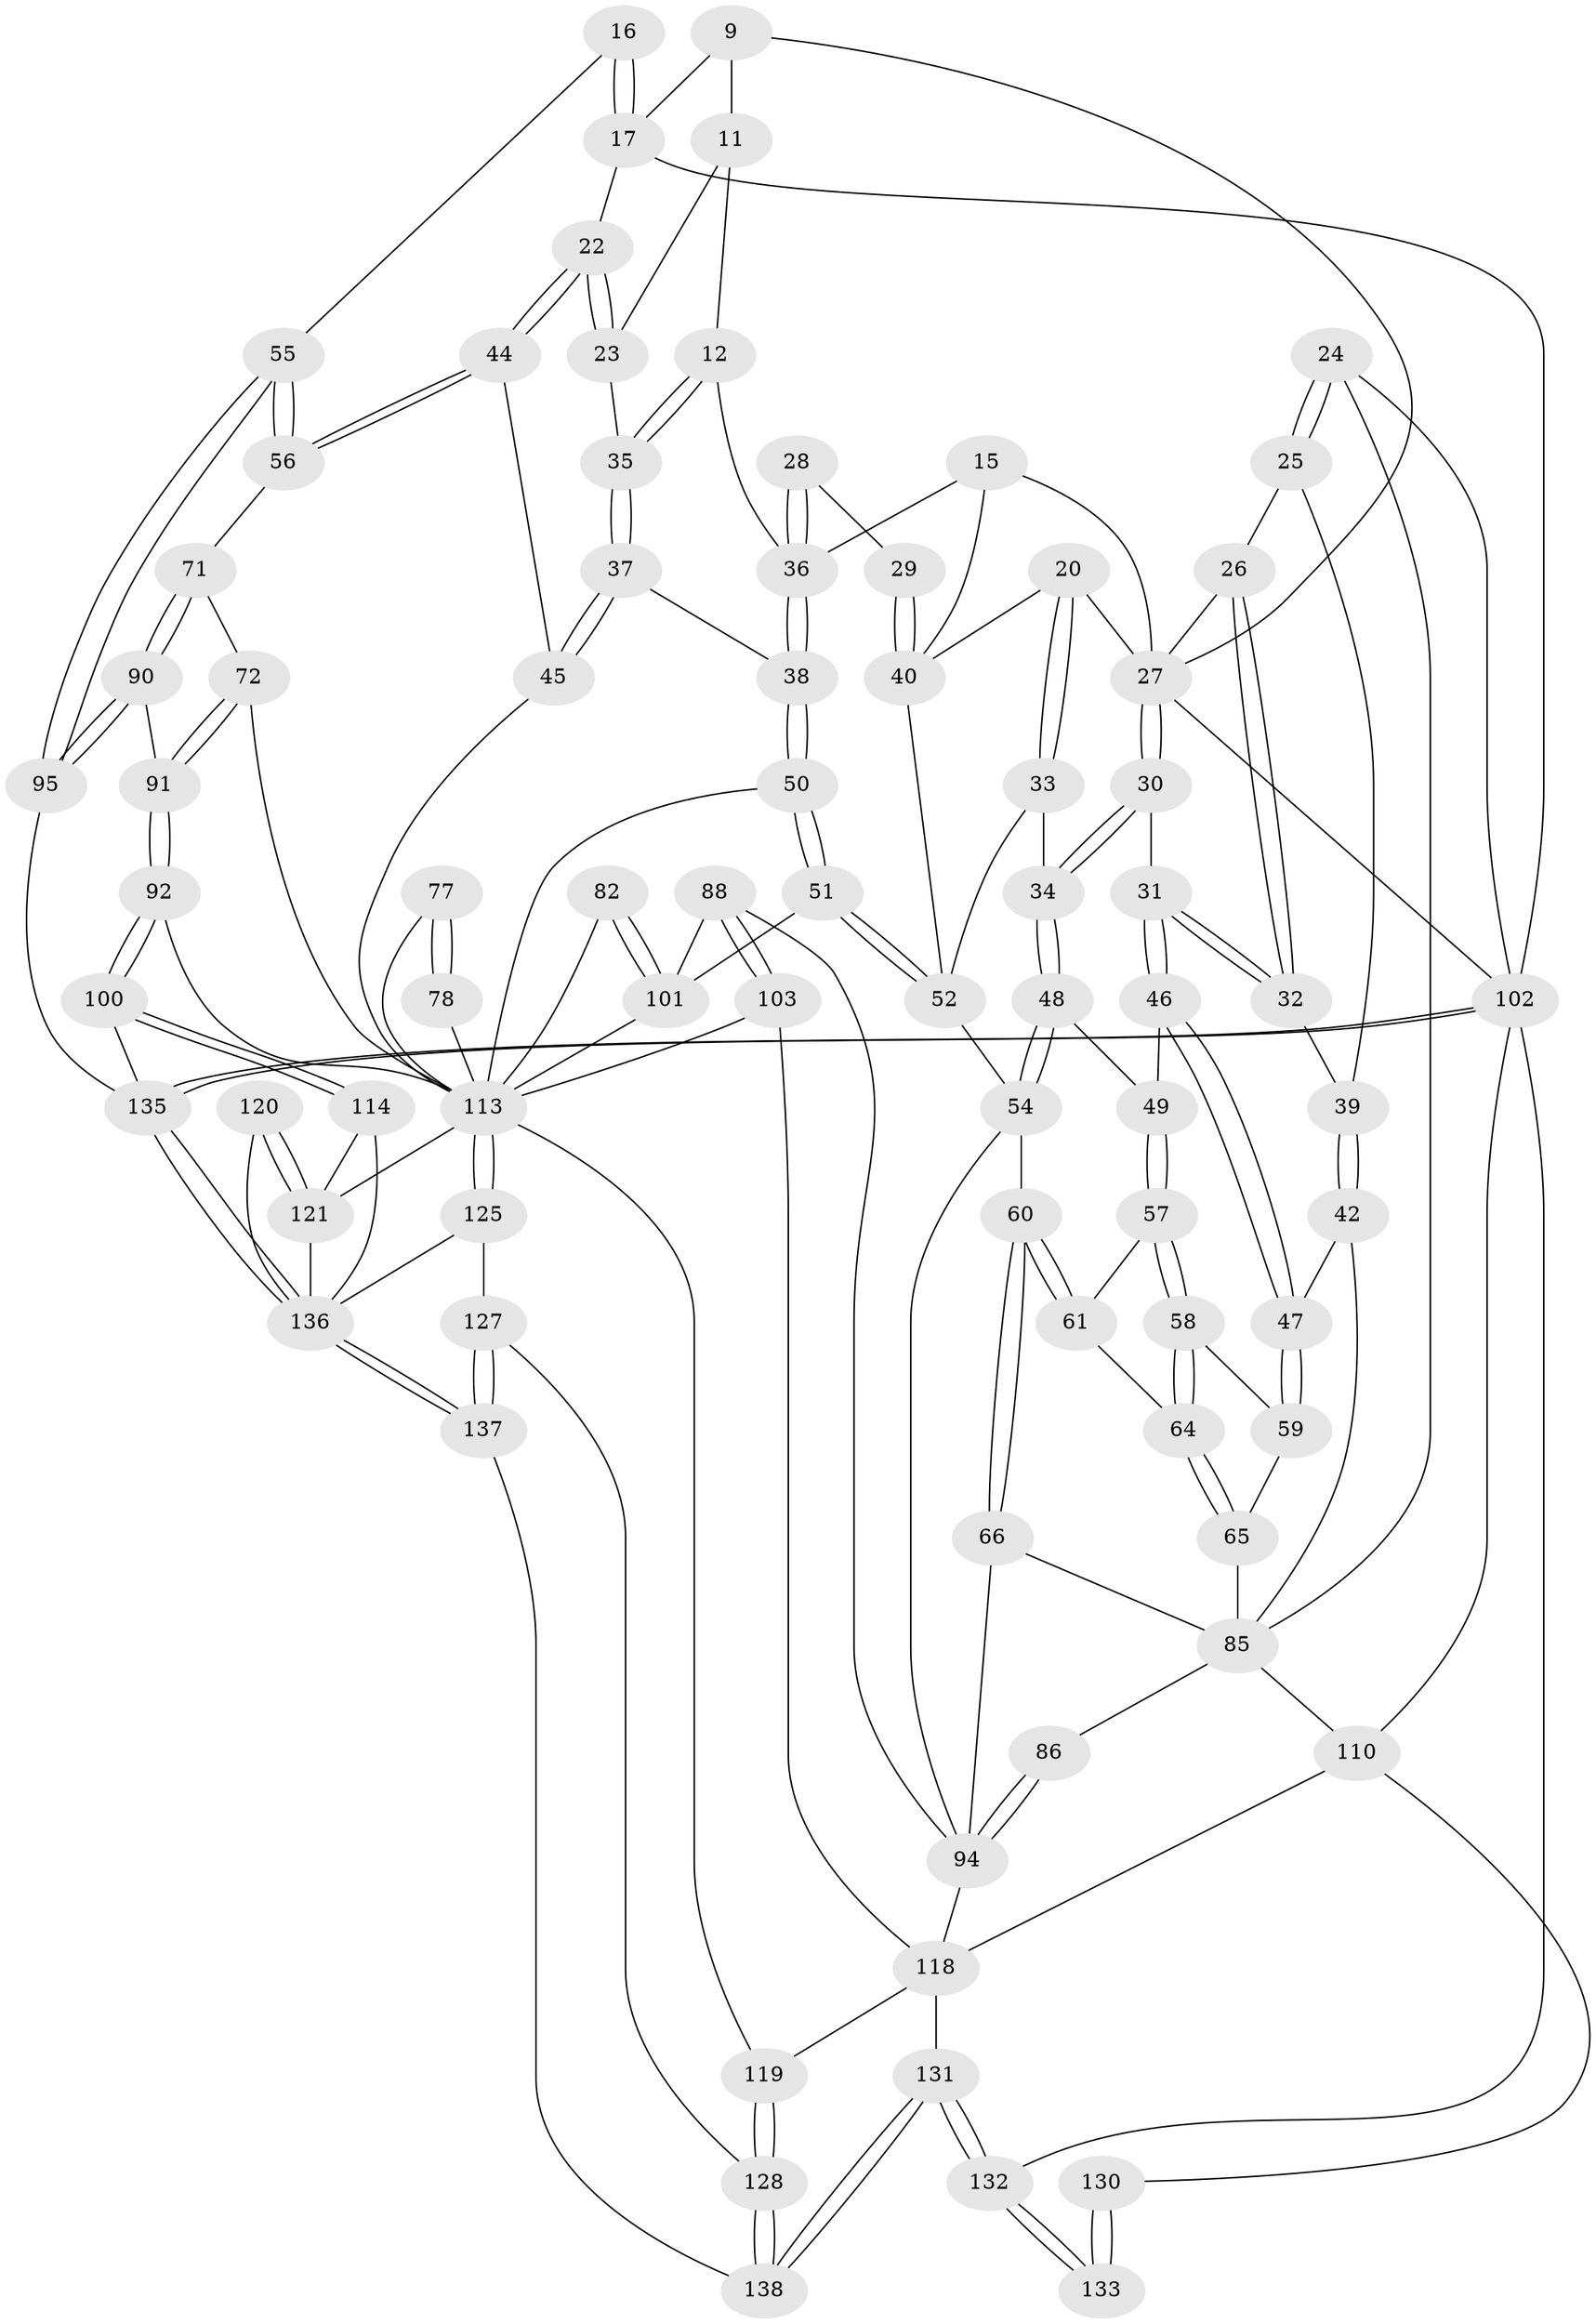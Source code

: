 // original degree distribution, {3: 0.021739130434782608, 6: 0.21739130434782608, 4: 0.21739130434782608, 5: 0.5434782608695652}
// Generated by graph-tools (version 1.1) at 2025/07/03/04/25 22:07:08]
// undirected, 82 vertices, 190 edges
graph export_dot {
graph [start="1"]
  node [color=gray90,style=filled];
  9 [pos="+0.8529917745635307+0.07773777052200055",super="+7"];
  11 [pos="+0.6816266834862997+0",super="+10"];
  12 [pos="+0.6408168650274515+0.07759485883114109"];
  15 [pos="+0.392029180376432+0"];
  16 [pos="+1+0"];
  17 [pos="+0.9915418397923375+0.04886542741040313",super="+8+2"];
  20 [pos="+0.271427281415777+0.15436163363577401"];
  22 [pos="+0.8976947083312625+0.22697805124869522"];
  23 [pos="+0.8241503492347027+0.13909558741290604"];
  24 [pos="+0+0.014641452902578494"];
  25 [pos="+0.011070946901410944+0.12286154997496607"];
  26 [pos="+0.1196501519181291+0.09097028144119462"];
  27 [pos="+0.1512090871818184+0.07448952236418503",super="+21"];
  28 [pos="+0.484366544795769+0.165338621301406"];
  29 [pos="+0.43766623448522124+0.2087689094169776"];
  30 [pos="+0.1709307340850257+0.20602387605707334"];
  31 [pos="+0.08821687832783283+0.2074989896975822"];
  32 [pos="+0.0880116233090798+0.20720564472085798"];
  33 [pos="+0.22059715143632908+0.23235001749210937"];
  34 [pos="+0.19950295021172584+0.23579571651302952"];
  35 [pos="+0.7111110510518664+0.16314739706942724"];
  36 [pos="+0.5848475600448598+0.23050767022203053",super="+13+14"];
  37 [pos="+0.6815214823976676+0.27063486108650625"];
  38 [pos="+0.6061711577348613+0.2947808402765935"];
  39 [pos="+0.04561217371310179+0.17546762493132265"];
  40 [pos="+0.4023351880745838+0.28788706881516146",super="+19+18"];
  42 [pos="+0+0.30086748853353723"];
  44 [pos="+0.9155273121063968+0.28126343676844656"];
  45 [pos="+0.8145087006033014+0.3356719828558801"];
  46 [pos="+0.06647744963233207+0.264229139011102"];
  47 [pos="+0+0.30123066475216453"];
  48 [pos="+0.18266020194805205+0.26859460198728863"];
  49 [pos="+0.14764008187833852+0.30040022521803117"];
  50 [pos="+0.5580451500206611+0.3500886265869481"];
  51 [pos="+0.43752578207259785+0.3752641485590732"];
  52 [pos="+0.4114768761754807+0.3651544719389359",super="+41"];
  54 [pos="+0.24382944974360962+0.36198106305482863",super="+53"];
  55 [pos="+1+0.35704582036892835"];
  56 [pos="+1+0.34354777415585974"];
  57 [pos="+0.14679084936867606+0.30423337920815263"];
  58 [pos="+0.048572172232336286+0.3516909203112222"];
  59 [pos="+0.034222749623251066+0.34519186160306026"];
  60 [pos="+0.16814197197041023+0.39815388657378803"];
  61 [pos="+0.1514822710340105+0.3535929839181571"];
  64 [pos="+0.06129616005319837+0.36424088782286984"];
  65 [pos="+0.0989762349905882+0.43269154589130954",super="+62"];
  66 [pos="+0.1544150110245441+0.4411056376512448"];
  71 [pos="+0.9014584071945654+0.4901526876068148"];
  72 [pos="+0.8493428528053854+0.4853174318099518"];
  77 [pos="+0.7290702228938175+0.45263576155245316",super="+76"];
  78 [pos="+0.7523575014448798+0.5809655567790513"];
  82 [pos="+0.5199424378285483+0.5651644590122126"];
  85 [pos="+0+0.6670031688493144",super="+63+43+84+67"];
  86 [pos="+0.20700061836400452+0.585808783189595"];
  88 [pos="+0.38940678182438304+0.598025874061088"];
  90 [pos="+0.9246594591618742+0.5569735035689469"];
  91 [pos="+0.8769352327438059+0.5897101146202356"];
  92 [pos="+0.8236000532538394+0.6571796860678001"];
  94 [pos="+0.22784287661839445+0.602851651094775",super="+89+74+75"];
  95 [pos="+1+0.6376131879019903"];
  100 [pos="+0.8726965841131051+0.6938251205624308"];
  101 [pos="+0.4919295678967245+0.6818909925831548",super="+87+83"];
  102 [pos="+1+1",super="+97"];
  103 [pos="+0.36515103623418865+0.6578908463297163"];
  110 [pos="+0+0.7653868209579422",super="+96"];
  113 [pos="+0.5860455032277794+0.8109445214156482",super="+108+81+79+70+69+68+73+93"];
  114 [pos="+0.8250879936905072+0.8356756796711448"];
  118 [pos="+0.16783743019609926+0.8382403882871595",super="+109+105+116"];
  119 [pos="+0.44510589993578403+0.827355042258063"];
  120 [pos="+0.7137701783399978+0.8883962642029477"];
  121 [pos="+0.7127408327541731+0.8894444061739172",super="+112+111+115"];
  125 [pos="+0.6171274287366805+0.9181957602000467"];
  127 [pos="+0.5670892238634166+0.9395007799234768"];
  128 [pos="+0.4980281032964063+0.9450634544174654"];
  130 [pos="+0.1546993000861626+0.8672805390352367",super="+129"];
  131 [pos="+0.2469166061782182+1",super="+117"];
  132 [pos="+0.2063538909573854+1"];
  133 [pos="+0.11716891883108586+1"];
  135 [pos="+1+1",super="+122+99"];
  136 [pos="+0.76744869562485+1",super="+134+126+123"];
  137 [pos="+0.6105020516801108+1"];
  138 [pos="+0.45345393935288647+1"];
  9 -- 11 [weight=2];
  9 -- 17;
  9 -- 27;
  11 -- 12;
  11 -- 23;
  12 -- 35;
  12 -- 35;
  12 -- 36;
  15 -- 36;
  15 -- 40;
  15 -- 27;
  16 -- 17 [weight=2];
  16 -- 17;
  16 -- 55;
  17 -- 22;
  17 -- 102 [weight=2];
  20 -- 33;
  20 -- 33;
  20 -- 40;
  20 -- 27;
  22 -- 23;
  22 -- 23;
  22 -- 44;
  22 -- 44;
  23 -- 35;
  24 -- 25;
  24 -- 25;
  24 -- 102;
  24 -- 85;
  25 -- 26;
  25 -- 39;
  26 -- 27;
  26 -- 32;
  26 -- 32;
  27 -- 30;
  27 -- 30;
  27 -- 102;
  28 -- 29;
  28 -- 36 [weight=2];
  28 -- 36;
  29 -- 40 [weight=2];
  29 -- 40;
  30 -- 31;
  30 -- 34;
  30 -- 34;
  31 -- 32;
  31 -- 32;
  31 -- 46;
  31 -- 46;
  32 -- 39;
  33 -- 34;
  33 -- 52;
  34 -- 48;
  34 -- 48;
  35 -- 37;
  35 -- 37;
  36 -- 38;
  36 -- 38;
  37 -- 38;
  37 -- 45;
  37 -- 45;
  38 -- 50;
  38 -- 50;
  39 -- 42;
  39 -- 42;
  40 -- 52;
  42 -- 47;
  42 -- 85;
  44 -- 45;
  44 -- 56;
  44 -- 56;
  45 -- 113;
  46 -- 47;
  46 -- 47;
  46 -- 49;
  47 -- 59;
  47 -- 59;
  48 -- 49;
  48 -- 54;
  48 -- 54;
  49 -- 57;
  49 -- 57;
  50 -- 51;
  50 -- 51;
  50 -- 113;
  51 -- 52;
  51 -- 52;
  51 -- 101;
  52 -- 54;
  54 -- 60;
  54 -- 94;
  55 -- 56;
  55 -- 56;
  55 -- 95;
  55 -- 95;
  56 -- 71;
  57 -- 58;
  57 -- 58;
  57 -- 61;
  58 -- 59;
  58 -- 64;
  58 -- 64;
  59 -- 65;
  60 -- 61;
  60 -- 61;
  60 -- 66;
  60 -- 66;
  61 -- 64;
  64 -- 65;
  64 -- 65;
  65 -- 85 [weight=2];
  66 -- 94;
  66 -- 85;
  71 -- 72;
  71 -- 90;
  71 -- 90;
  72 -- 91;
  72 -- 91;
  72 -- 113;
  77 -- 78 [weight=2];
  77 -- 78;
  77 -- 113 [weight=2];
  78 -- 113;
  82 -- 101 [weight=2];
  82 -- 101;
  82 -- 113;
  85 -- 86;
  85 -- 110;
  86 -- 94 [weight=2];
  86 -- 94;
  88 -- 103;
  88 -- 103;
  88 -- 101;
  88 -- 94;
  90 -- 91;
  90 -- 95;
  90 -- 95;
  91 -- 92;
  91 -- 92;
  92 -- 100;
  92 -- 100;
  92 -- 113;
  94 -- 118;
  95 -- 135;
  100 -- 114;
  100 -- 114;
  100 -- 135;
  101 -- 113;
  102 -- 135 [weight=2];
  102 -- 135;
  102 -- 132;
  102 -- 110;
  103 -- 113;
  103 -- 118;
  110 -- 130;
  110 -- 118;
  113 -- 125;
  113 -- 125;
  113 -- 119;
  113 -- 121 [weight=2];
  114 -- 121;
  114 -- 136;
  118 -- 131 [weight=2];
  118 -- 119;
  119 -- 128;
  119 -- 128;
  120 -- 121 [weight=2];
  120 -- 121;
  120 -- 136;
  121 -- 136;
  125 -- 127;
  125 -- 136;
  127 -- 128;
  127 -- 137;
  127 -- 137;
  128 -- 138;
  128 -- 138;
  130 -- 133 [weight=2];
  130 -- 133;
  131 -- 132;
  131 -- 132;
  131 -- 138;
  131 -- 138;
  132 -- 133;
  132 -- 133;
  135 -- 136 [weight=2];
  135 -- 136;
  136 -- 137;
  136 -- 137;
  137 -- 138;
}
